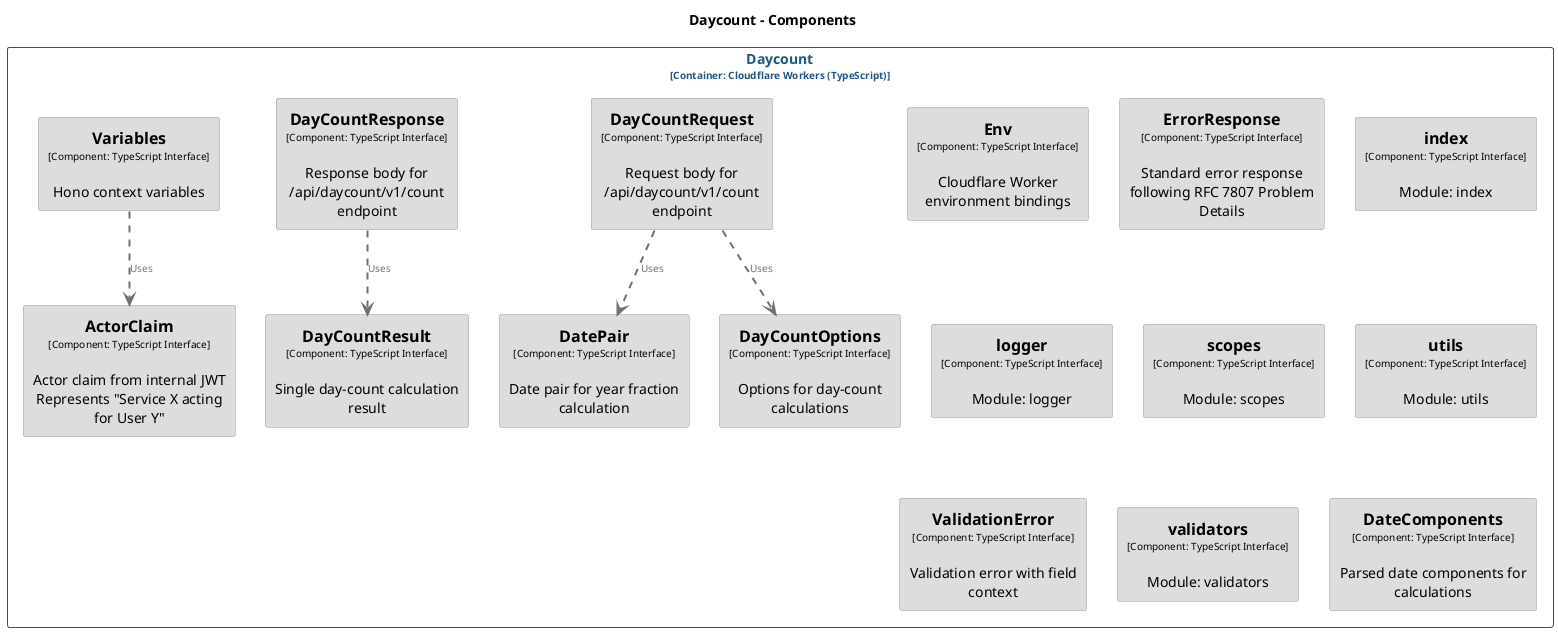 @startuml
set separator none
title Daycount - Components

top to bottom direction
skinparam ranksep 60
skinparam nodesep 30

skinparam {
  arrowFontSize 10
  defaultTextAlignment center
  wrapWidth 200
  maxMessageSize 100
}

hide stereotype

skinparam rectangle<<bondmath.Daycount.ActorClaim>> {
  BackgroundColor #dddddd
  FontColor #000000
  BorderColor #9a9a9a
  shadowing false
}
skinparam rectangle<<bondmath.Daycount.DateComponents>> {
  BackgroundColor #dddddd
  FontColor #000000
  BorderColor #9a9a9a
  shadowing false
}
skinparam rectangle<<bondmath.Daycount.DatePair>> {
  BackgroundColor #dddddd
  FontColor #000000
  BorderColor #9a9a9a
  shadowing false
}
skinparam rectangle<<bondmath.Daycount.DayCountOptions>> {
  BackgroundColor #dddddd
  FontColor #000000
  BorderColor #9a9a9a
  shadowing false
}
skinparam rectangle<<bondmath.Daycount.DayCountRequest>> {
  BackgroundColor #dddddd
  FontColor #000000
  BorderColor #9a9a9a
  shadowing false
}
skinparam rectangle<<bondmath.Daycount.DayCountResponse>> {
  BackgroundColor #dddddd
  FontColor #000000
  BorderColor #9a9a9a
  shadowing false
}
skinparam rectangle<<bondmath.Daycount.DayCountResult>> {
  BackgroundColor #dddddd
  FontColor #000000
  BorderColor #9a9a9a
  shadowing false
}
skinparam rectangle<<bondmath.Daycount.Env>> {
  BackgroundColor #dddddd
  FontColor #000000
  BorderColor #9a9a9a
  shadowing false
}
skinparam rectangle<<bondmath.Daycount.ErrorResponse>> {
  BackgroundColor #dddddd
  FontColor #000000
  BorderColor #9a9a9a
  shadowing false
}
skinparam rectangle<<bondmath.Daycount.ValidationError>> {
  BackgroundColor #dddddd
  FontColor #000000
  BorderColor #9a9a9a
  shadowing false
}
skinparam rectangle<<bondmath.Daycount.Variables>> {
  BackgroundColor #dddddd
  FontColor #000000
  BorderColor #9a9a9a
  shadowing false
}
skinparam rectangle<<bondmath.Daycount.index>> {
  BackgroundColor #dddddd
  FontColor #000000
  BorderColor #9a9a9a
  shadowing false
}
skinparam rectangle<<bondmath.Daycount.logger>> {
  BackgroundColor #dddddd
  FontColor #000000
  BorderColor #9a9a9a
  shadowing false
}
skinparam rectangle<<bondmath.Daycount.scopes>> {
  BackgroundColor #dddddd
  FontColor #000000
  BorderColor #9a9a9a
  shadowing false
}
skinparam rectangle<<bondmath.Daycount.utils>> {
  BackgroundColor #dddddd
  FontColor #000000
  BorderColor #9a9a9a
  shadowing false
}
skinparam rectangle<<bondmath.Daycount.validators>> {
  BackgroundColor #dddddd
  FontColor #000000
  BorderColor #9a9a9a
  shadowing false
}
skinparam rectangle<<bondmath.Daycount>> {
  BorderColor #22548a
  FontColor #22548a
  shadowing false
}

rectangle "Daycount\n<size:10>[Container: Cloudflare Workers (TypeScript)]</size>" <<bondmath.Daycount>> {
  rectangle "==DatePair\n<size:10>[Component: TypeScript Interface]</size>\n\nDate pair for year fraction calculation" <<bondmath.Daycount.DatePair>> as bondmath.Daycount.DatePair
  rectangle "==DayCountOptions\n<size:10>[Component: TypeScript Interface]</size>\n\nOptions for day-count calculations" <<bondmath.Daycount.DayCountOptions>> as bondmath.Daycount.DayCountOptions
  rectangle "==DayCountRequest\n<size:10>[Component: TypeScript Interface]</size>\n\nRequest body for /api/daycount/v1/count endpoint" <<bondmath.Daycount.DayCountRequest>> as bondmath.Daycount.DayCountRequest
  rectangle "==DayCountResponse\n<size:10>[Component: TypeScript Interface]</size>\n\nResponse body for /api/daycount/v1/count endpoint" <<bondmath.Daycount.DayCountResponse>> as bondmath.Daycount.DayCountResponse
  rectangle "==DayCountResult\n<size:10>[Component: TypeScript Interface]</size>\n\nSingle day-count calculation result" <<bondmath.Daycount.DayCountResult>> as bondmath.Daycount.DayCountResult
  rectangle "==Env\n<size:10>[Component: TypeScript Interface]</size>\n\nCloudflare Worker environment bindings" <<bondmath.Daycount.Env>> as bondmath.Daycount.Env
  rectangle "==ErrorResponse\n<size:10>[Component: TypeScript Interface]</size>\n\nStandard error response following RFC 7807 Problem Details" <<bondmath.Daycount.ErrorResponse>> as bondmath.Daycount.ErrorResponse
  rectangle "==index\n<size:10>[Component: TypeScript Interface]</size>\n\nModule: index" <<bondmath.Daycount.index>> as bondmath.Daycount.index
  rectangle "==logger\n<size:10>[Component: TypeScript Interface]</size>\n\nModule: logger" <<bondmath.Daycount.logger>> as bondmath.Daycount.logger
  rectangle "==scopes\n<size:10>[Component: TypeScript Interface]</size>\n\nModule: scopes" <<bondmath.Daycount.scopes>> as bondmath.Daycount.scopes
  rectangle "==utils\n<size:10>[Component: TypeScript Interface]</size>\n\nModule: utils" <<bondmath.Daycount.utils>> as bondmath.Daycount.utils
  rectangle "==ValidationError\n<size:10>[Component: TypeScript Interface]</size>\n\nValidation error with field context" <<bondmath.Daycount.ValidationError>> as bondmath.Daycount.ValidationError
  rectangle "==validators\n<size:10>[Component: TypeScript Interface]</size>\n\nModule: validators" <<bondmath.Daycount.validators>> as bondmath.Daycount.validators
  rectangle "==Variables\n<size:10>[Component: TypeScript Interface]</size>\n\nHono context variables" <<bondmath.Daycount.Variables>> as bondmath.Daycount.Variables
  rectangle "==ActorClaim\n<size:10>[Component: TypeScript Interface]</size>\n\nActor claim from internal JWT Represents "Service X acting for User Y"" <<bondmath.Daycount.ActorClaim>> as bondmath.Daycount.ActorClaim
  rectangle "==DateComponents\n<size:10>[Component: TypeScript Interface]</size>\n\nParsed date components for calculations" <<bondmath.Daycount.DateComponents>> as bondmath.Daycount.DateComponents
}

bondmath.Daycount.DayCountRequest .[#707070,thickness=2].> bondmath.Daycount.DatePair : "<color:#707070>Uses"
bondmath.Daycount.DayCountRequest .[#707070,thickness=2].> bondmath.Daycount.DayCountOptions : "<color:#707070>Uses"
bondmath.Daycount.DayCountResponse .[#707070,thickness=2].> bondmath.Daycount.DayCountResult : "<color:#707070>Uses"
bondmath.Daycount.Variables .[#707070,thickness=2].> bondmath.Daycount.ActorClaim : "<color:#707070>Uses"
@enduml